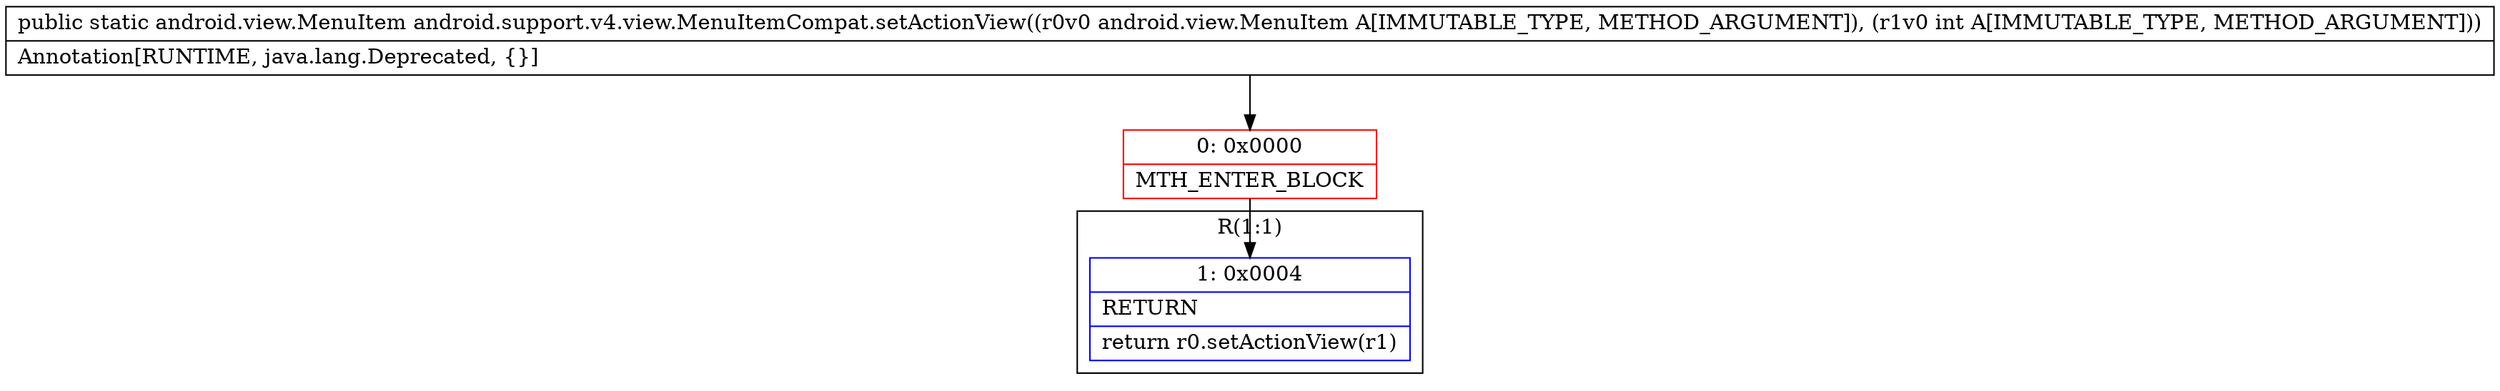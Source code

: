 digraph "CFG forandroid.support.v4.view.MenuItemCompat.setActionView(Landroid\/view\/MenuItem;I)Landroid\/view\/MenuItem;" {
subgraph cluster_Region_742327838 {
label = "R(1:1)";
node [shape=record,color=blue];
Node_1 [shape=record,label="{1\:\ 0x0004|RETURN\l|return r0.setActionView(r1)\l}"];
}
Node_0 [shape=record,color=red,label="{0\:\ 0x0000|MTH_ENTER_BLOCK\l}"];
MethodNode[shape=record,label="{public static android.view.MenuItem android.support.v4.view.MenuItemCompat.setActionView((r0v0 android.view.MenuItem A[IMMUTABLE_TYPE, METHOD_ARGUMENT]), (r1v0 int A[IMMUTABLE_TYPE, METHOD_ARGUMENT]))  | Annotation[RUNTIME, java.lang.Deprecated, \{\}]\l}"];
MethodNode -> Node_0;
Node_0 -> Node_1;
}

